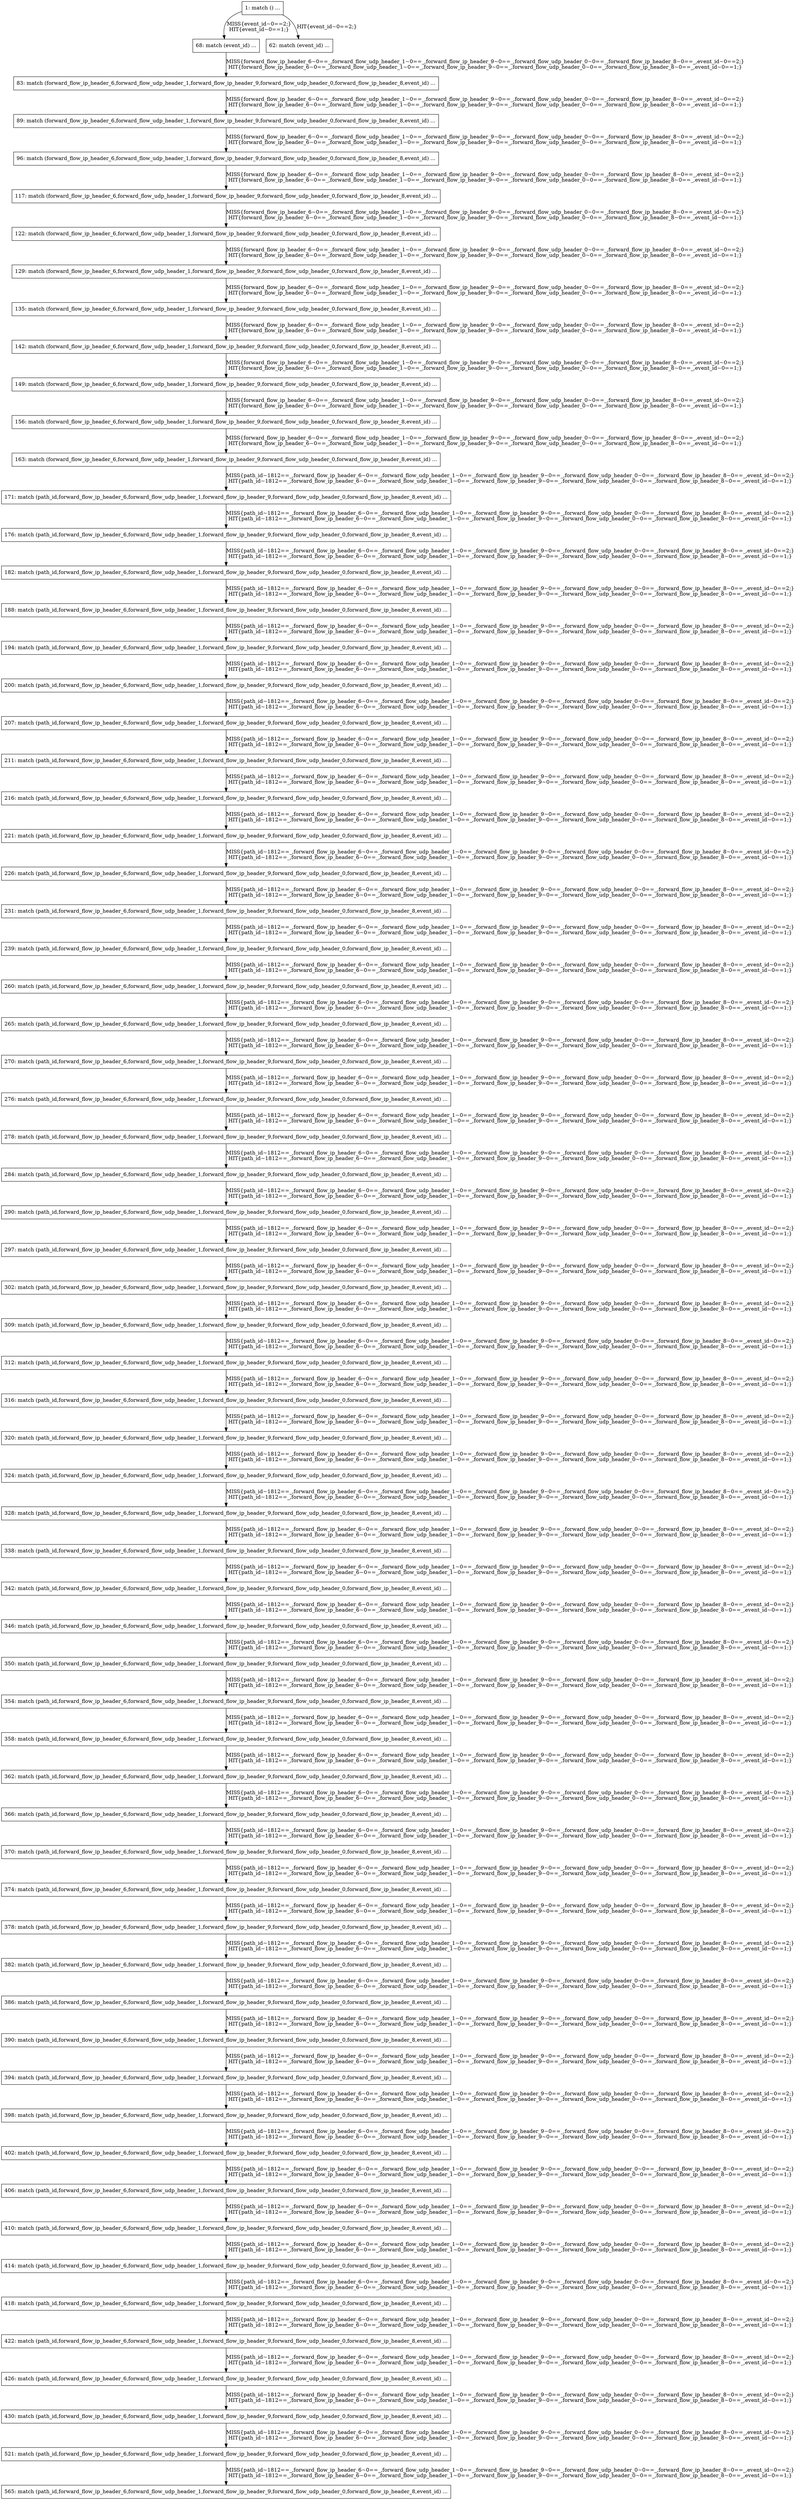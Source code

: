 digraph G {
  "1: match () ...
" [shape=box, ];
  "68: match (event_id) ...
" [shape=box, ];
  "62: match (event_id) ...
" [shape=box, ];
  "96: match (forward_flow_ip_header_6,forward_flow_udp_header_1,forward_flow_ip_header_9,forward_flow_udp_header_0,forward_flow_ip_header_8,event_id) ...
" [
  shape=box, ];
  "129: match (forward_flow_ip_header_6,forward_flow_udp_header_1,forward_flow_ip_header_9,forward_flow_udp_header_0,forward_flow_ip_header_8,event_id) ...
" [
  shape=box, ];
  "135: match (forward_flow_ip_header_6,forward_flow_udp_header_1,forward_flow_ip_header_9,forward_flow_udp_header_0,forward_flow_ip_header_8,event_id) ...
" [
  shape=box, ];
  "142: match (forward_flow_ip_header_6,forward_flow_udp_header_1,forward_flow_ip_header_9,forward_flow_udp_header_0,forward_flow_ip_header_8,event_id) ...
" [
  shape=box, ];
  "149: match (forward_flow_ip_header_6,forward_flow_udp_header_1,forward_flow_ip_header_9,forward_flow_udp_header_0,forward_flow_ip_header_8,event_id) ...
" [
  shape=box, ];
  "156: match (forward_flow_ip_header_6,forward_flow_udp_header_1,forward_flow_ip_header_9,forward_flow_udp_header_0,forward_flow_ip_header_8,event_id) ...
" [
  shape=box, ];
  "163: match (forward_flow_ip_header_6,forward_flow_udp_header_1,forward_flow_ip_header_9,forward_flow_udp_header_0,forward_flow_ip_header_8,event_id) ...
" [
  shape=box, ];
  "122: match (forward_flow_ip_header_6,forward_flow_udp_header_1,forward_flow_ip_header_9,forward_flow_udp_header_0,forward_flow_ip_header_8,event_id) ...
" [
  shape=box, ];
  "89: match (forward_flow_ip_header_6,forward_flow_udp_header_1,forward_flow_ip_header_9,forward_flow_udp_header_0,forward_flow_ip_header_8,event_id) ...
" [
  shape=box, ];
  "117: match (forward_flow_ip_header_6,forward_flow_udp_header_1,forward_flow_ip_header_9,forward_flow_udp_header_0,forward_flow_ip_header_8,event_id) ...
" [
  shape=box, ];
  "83: match (forward_flow_ip_header_6,forward_flow_udp_header_1,forward_flow_ip_header_9,forward_flow_udp_header_0,forward_flow_ip_header_8,event_id) ...
" [
  shape=box, ];
  "278: match (path_id,forward_flow_ip_header_6,forward_flow_udp_header_1,forward_flow_ip_header_9,forward_flow_udp_header_0,forward_flow_ip_header_8,event_id) ...
" [
  shape=box, ];
  "312: match (path_id,forward_flow_ip_header_6,forward_flow_udp_header_1,forward_flow_ip_header_9,forward_flow_udp_header_0,forward_flow_ip_header_8,event_id) ...
" [
  shape=box, ];
  "565: match (path_id,forward_flow_ip_header_6,forward_flow_udp_header_1,forward_flow_ip_header_9,forward_flow_udp_header_0,forward_flow_ip_header_8,event_id) ...
" [
  shape=box, ];
  "239: match (path_id,forward_flow_ip_header_6,forward_flow_udp_header_1,forward_flow_ip_header_9,forward_flow_udp_header_0,forward_flow_ip_header_8,event_id) ...
" [
  shape=box, ];
  "316: match (path_id,forward_flow_ip_header_6,forward_flow_udp_header_1,forward_flow_ip_header_9,forward_flow_udp_header_0,forward_flow_ip_header_8,event_id) ...
" [
  shape=box, ];
  "320: match (path_id,forward_flow_ip_header_6,forward_flow_udp_header_1,forward_flow_ip_header_9,forward_flow_udp_header_0,forward_flow_ip_header_8,event_id) ...
" [
  shape=box, ];
  "362: match (path_id,forward_flow_ip_header_6,forward_flow_udp_header_1,forward_flow_ip_header_9,forward_flow_udp_header_0,forward_flow_ip_header_8,event_id) ...
" [
  shape=box, ];
  "366: match (path_id,forward_flow_ip_header_6,forward_flow_udp_header_1,forward_flow_ip_header_9,forward_flow_udp_header_0,forward_flow_ip_header_8,event_id) ...
" [
  shape=box, ];
  "370: match (path_id,forward_flow_ip_header_6,forward_flow_udp_header_1,forward_flow_ip_header_9,forward_flow_udp_header_0,forward_flow_ip_header_8,event_id) ...
" [
  shape=box, ];
  "374: match (path_id,forward_flow_ip_header_6,forward_flow_udp_header_1,forward_flow_ip_header_9,forward_flow_udp_header_0,forward_flow_ip_header_8,event_id) ...
" [
  shape=box, ];
  "378: match (path_id,forward_flow_ip_header_6,forward_flow_udp_header_1,forward_flow_ip_header_9,forward_flow_udp_header_0,forward_flow_ip_header_8,event_id) ...
" [
  shape=box, ];
  "382: match (path_id,forward_flow_ip_header_6,forward_flow_udp_header_1,forward_flow_ip_header_9,forward_flow_udp_header_0,forward_flow_ip_header_8,event_id) ...
" [
  shape=box, ];
  "386: match (path_id,forward_flow_ip_header_6,forward_flow_udp_header_1,forward_flow_ip_header_9,forward_flow_udp_header_0,forward_flow_ip_header_8,event_id) ...
" [
  shape=box, ];
  "390: match (path_id,forward_flow_ip_header_6,forward_flow_udp_header_1,forward_flow_ip_header_9,forward_flow_udp_header_0,forward_flow_ip_header_8,event_id) ...
" [
  shape=box, ];
  "394: match (path_id,forward_flow_ip_header_6,forward_flow_udp_header_1,forward_flow_ip_header_9,forward_flow_udp_header_0,forward_flow_ip_header_8,event_id) ...
" [
  shape=box, ];
  "398: match (path_id,forward_flow_ip_header_6,forward_flow_udp_header_1,forward_flow_ip_header_9,forward_flow_udp_header_0,forward_flow_ip_header_8,event_id) ...
" [
  shape=box, ];
  "324: match (path_id,forward_flow_ip_header_6,forward_flow_udp_header_1,forward_flow_ip_header_9,forward_flow_udp_header_0,forward_flow_ip_header_8,event_id) ...
" [
  shape=box, ];
  "402: match (path_id,forward_flow_ip_header_6,forward_flow_udp_header_1,forward_flow_ip_header_9,forward_flow_udp_header_0,forward_flow_ip_header_8,event_id) ...
" [
  shape=box, ];
  "406: match (path_id,forward_flow_ip_header_6,forward_flow_udp_header_1,forward_flow_ip_header_9,forward_flow_udp_header_0,forward_flow_ip_header_8,event_id) ...
" [
  shape=box, ];
  "410: match (path_id,forward_flow_ip_header_6,forward_flow_udp_header_1,forward_flow_ip_header_9,forward_flow_udp_header_0,forward_flow_ip_header_8,event_id) ...
" [
  shape=box, ];
  "414: match (path_id,forward_flow_ip_header_6,forward_flow_udp_header_1,forward_flow_ip_header_9,forward_flow_udp_header_0,forward_flow_ip_header_8,event_id) ...
" [
  shape=box, ];
  "418: match (path_id,forward_flow_ip_header_6,forward_flow_udp_header_1,forward_flow_ip_header_9,forward_flow_udp_header_0,forward_flow_ip_header_8,event_id) ...
" [
  shape=box, ];
  "422: match (path_id,forward_flow_ip_header_6,forward_flow_udp_header_1,forward_flow_ip_header_9,forward_flow_udp_header_0,forward_flow_ip_header_8,event_id) ...
" [
  shape=box, ];
  "426: match (path_id,forward_flow_ip_header_6,forward_flow_udp_header_1,forward_flow_ip_header_9,forward_flow_udp_header_0,forward_flow_ip_header_8,event_id) ...
" [
  shape=box, ];
  "430: match (path_id,forward_flow_ip_header_6,forward_flow_udp_header_1,forward_flow_ip_header_9,forward_flow_udp_header_0,forward_flow_ip_header_8,event_id) ...
" [
  shape=box, ];
  "328: match (path_id,forward_flow_ip_header_6,forward_flow_udp_header_1,forward_flow_ip_header_9,forward_flow_udp_header_0,forward_flow_ip_header_8,event_id) ...
" [
  shape=box, ];
  "338: match (path_id,forward_flow_ip_header_6,forward_flow_udp_header_1,forward_flow_ip_header_9,forward_flow_udp_header_0,forward_flow_ip_header_8,event_id) ...
" [
  shape=box, ];
  "342: match (path_id,forward_flow_ip_header_6,forward_flow_udp_header_1,forward_flow_ip_header_9,forward_flow_udp_header_0,forward_flow_ip_header_8,event_id) ...
" [
  shape=box, ];
  "346: match (path_id,forward_flow_ip_header_6,forward_flow_udp_header_1,forward_flow_ip_header_9,forward_flow_udp_header_0,forward_flow_ip_header_8,event_id) ...
" [
  shape=box, ];
  "350: match (path_id,forward_flow_ip_header_6,forward_flow_udp_header_1,forward_flow_ip_header_9,forward_flow_udp_header_0,forward_flow_ip_header_8,event_id) ...
" [
  shape=box, ];
  "354: match (path_id,forward_flow_ip_header_6,forward_flow_udp_header_1,forward_flow_ip_header_9,forward_flow_udp_header_0,forward_flow_ip_header_8,event_id) ...
" [
  shape=box, ];
  "358: match (path_id,forward_flow_ip_header_6,forward_flow_udp_header_1,forward_flow_ip_header_9,forward_flow_udp_header_0,forward_flow_ip_header_8,event_id) ...
" [
  shape=box, ];
  "265: match (path_id,forward_flow_ip_header_6,forward_flow_udp_header_1,forward_flow_ip_header_9,forward_flow_udp_header_0,forward_flow_ip_header_8,event_id) ...
" [
  shape=box, ];
  "284: match (path_id,forward_flow_ip_header_6,forward_flow_udp_header_1,forward_flow_ip_header_9,forward_flow_udp_header_0,forward_flow_ip_header_8,event_id) ...
" [
  shape=box, ];
  "290: match (path_id,forward_flow_ip_header_6,forward_flow_udp_header_1,forward_flow_ip_header_9,forward_flow_udp_header_0,forward_flow_ip_header_8,event_id) ...
" [
  shape=box, ];
  "297: match (path_id,forward_flow_ip_header_6,forward_flow_udp_header_1,forward_flow_ip_header_9,forward_flow_udp_header_0,forward_flow_ip_header_8,event_id) ...
" [
  shape=box, ];
  "302: match (path_id,forward_flow_ip_header_6,forward_flow_udp_header_1,forward_flow_ip_header_9,forward_flow_udp_header_0,forward_flow_ip_header_8,event_id) ...
" [
  shape=box, ];
  "309: match (path_id,forward_flow_ip_header_6,forward_flow_udp_header_1,forward_flow_ip_header_9,forward_flow_udp_header_0,forward_flow_ip_header_8,event_id) ...
" [
  shape=box, ];
  "207: match (path_id,forward_flow_ip_header_6,forward_flow_udp_header_1,forward_flow_ip_header_9,forward_flow_udp_header_0,forward_flow_ip_header_8,event_id) ...
" [
  shape=box, ];
  "211: match (path_id,forward_flow_ip_header_6,forward_flow_udp_header_1,forward_flow_ip_header_9,forward_flow_udp_header_0,forward_flow_ip_header_8,event_id) ...
" [
  shape=box, ];
  "216: match (path_id,forward_flow_ip_header_6,forward_flow_udp_header_1,forward_flow_ip_header_9,forward_flow_udp_header_0,forward_flow_ip_header_8,event_id) ...
" [
  shape=box, ];
  "221: match (path_id,forward_flow_ip_header_6,forward_flow_udp_header_1,forward_flow_ip_header_9,forward_flow_udp_header_0,forward_flow_ip_header_8,event_id) ...
" [
  shape=box, ];
  "226: match (path_id,forward_flow_ip_header_6,forward_flow_udp_header_1,forward_flow_ip_header_9,forward_flow_udp_header_0,forward_flow_ip_header_8,event_id) ...
" [
  shape=box, ];
  "231: match (path_id,forward_flow_ip_header_6,forward_flow_udp_header_1,forward_flow_ip_header_9,forward_flow_udp_header_0,forward_flow_ip_header_8,event_id) ...
" [
  shape=box, ];
  "270: match (path_id,forward_flow_ip_header_6,forward_flow_udp_header_1,forward_flow_ip_header_9,forward_flow_udp_header_0,forward_flow_ip_header_8,event_id) ...
" [
  shape=box, ];
  "276: match (path_id,forward_flow_ip_header_6,forward_flow_udp_header_1,forward_flow_ip_header_9,forward_flow_udp_header_0,forward_flow_ip_header_8,event_id) ...
" [
  shape=box, ];
  "260: match (path_id,forward_flow_ip_header_6,forward_flow_udp_header_1,forward_flow_ip_header_9,forward_flow_udp_header_0,forward_flow_ip_header_8,event_id) ...
" [
  shape=box, ];
  "171: match (path_id,forward_flow_ip_header_6,forward_flow_udp_header_1,forward_flow_ip_header_9,forward_flow_udp_header_0,forward_flow_ip_header_8,event_id) ...
" [
  shape=box, ];
  "176: match (path_id,forward_flow_ip_header_6,forward_flow_udp_header_1,forward_flow_ip_header_9,forward_flow_udp_header_0,forward_flow_ip_header_8,event_id) ...
" [
  shape=box, ];
  "182: match (path_id,forward_flow_ip_header_6,forward_flow_udp_header_1,forward_flow_ip_header_9,forward_flow_udp_header_0,forward_flow_ip_header_8,event_id) ...
" [
  shape=box, ];
  "188: match (path_id,forward_flow_ip_header_6,forward_flow_udp_header_1,forward_flow_ip_header_9,forward_flow_udp_header_0,forward_flow_ip_header_8,event_id) ...
" [
  shape=box, ];
  "194: match (path_id,forward_flow_ip_header_6,forward_flow_udp_header_1,forward_flow_ip_header_9,forward_flow_udp_header_0,forward_flow_ip_header_8,event_id) ...
" [
  shape=box, ];
  "200: match (path_id,forward_flow_ip_header_6,forward_flow_udp_header_1,forward_flow_ip_header_9,forward_flow_udp_header_0,forward_flow_ip_header_8,event_id) ...
" [
  shape=box, ];
  "521: match (path_id,forward_flow_ip_header_6,forward_flow_udp_header_1,forward_flow_ip_header_9,forward_flow_udp_header_0,forward_flow_ip_header_8,event_id) ...
" [
  shape=box, ];
  
  
  "1: match () ...
" -> "68: match (event_id) ...
" [label="MISS{event_id~0==2;}
HIT{event_id~0==1;}",
                                                     ];
  "1: match () ...
" -> "62: match (event_id) ...
" [label="HIT{event_id~0==2;}",
                                                     ];
  "68: match (event_id) ...
" -> "83: match (forward_flow_ip_header_6,forward_flow_udp_header_1,forward_flow_ip_header_9,forward_flow_udp_header_0,forward_flow_ip_header_8,event_id) ...
" [
  label="MISS{forward_flow_ip_header_6~0==_,forward_flow_udp_header_1~0==_,forward_flow_ip_header_9~0==_,forward_flow_udp_header_0~0==_,forward_flow_ip_header_8~0==_,event_id~0==2;}
HIT{forward_flow_ip_header_6~0==_,forward_flow_udp_header_1~0==_,forward_flow_ip_header_9~0==_,forward_flow_udp_header_0~0==_,forward_flow_ip_header_8~0==_,event_id~0==1;}",
  ];
  "96: match (forward_flow_ip_header_6,forward_flow_udp_header_1,forward_flow_ip_header_9,forward_flow_udp_header_0,forward_flow_ip_header_8,event_id) ...
" -> "117: match (forward_flow_ip_header_6,forward_flow_udp_header_1,forward_flow_ip_header_9,forward_flow_udp_header_0,forward_flow_ip_header_8,event_id) ...
" [
  label="MISS{forward_flow_ip_header_6~0==_,forward_flow_udp_header_1~0==_,forward_flow_ip_header_9~0==_,forward_flow_udp_header_0~0==_,forward_flow_ip_header_8~0==_,event_id~0==2;}
HIT{forward_flow_ip_header_6~0==_,forward_flow_udp_header_1~0==_,forward_flow_ip_header_9~0==_,forward_flow_udp_header_0~0==_,forward_flow_ip_header_8~0==_,event_id~0==1;}",
  ];
  "129: match (forward_flow_ip_header_6,forward_flow_udp_header_1,forward_flow_ip_header_9,forward_flow_udp_header_0,forward_flow_ip_header_8,event_id) ...
" -> "135: match (forward_flow_ip_header_6,forward_flow_udp_header_1,forward_flow_ip_header_9,forward_flow_udp_header_0,forward_flow_ip_header_8,event_id) ...
" [
  label="MISS{forward_flow_ip_header_6~0==_,forward_flow_udp_header_1~0==_,forward_flow_ip_header_9~0==_,forward_flow_udp_header_0~0==_,forward_flow_ip_header_8~0==_,event_id~0==2;}
HIT{forward_flow_ip_header_6~0==_,forward_flow_udp_header_1~0==_,forward_flow_ip_header_9~0==_,forward_flow_udp_header_0~0==_,forward_flow_ip_header_8~0==_,event_id~0==1;}",
  ];
  "135: match (forward_flow_ip_header_6,forward_flow_udp_header_1,forward_flow_ip_header_9,forward_flow_udp_header_0,forward_flow_ip_header_8,event_id) ...
" -> "142: match (forward_flow_ip_header_6,forward_flow_udp_header_1,forward_flow_ip_header_9,forward_flow_udp_header_0,forward_flow_ip_header_8,event_id) ...
" [
  label="MISS{forward_flow_ip_header_6~0==_,forward_flow_udp_header_1~0==_,forward_flow_ip_header_9~0==_,forward_flow_udp_header_0~0==_,forward_flow_ip_header_8~0==_,event_id~0==2;}
HIT{forward_flow_ip_header_6~0==_,forward_flow_udp_header_1~0==_,forward_flow_ip_header_9~0==_,forward_flow_udp_header_0~0==_,forward_flow_ip_header_8~0==_,event_id~0==1;}",
  ];
  "142: match (forward_flow_ip_header_6,forward_flow_udp_header_1,forward_flow_ip_header_9,forward_flow_udp_header_0,forward_flow_ip_header_8,event_id) ...
" -> "149: match (forward_flow_ip_header_6,forward_flow_udp_header_1,forward_flow_ip_header_9,forward_flow_udp_header_0,forward_flow_ip_header_8,event_id) ...
" [
  label="MISS{forward_flow_ip_header_6~0==_,forward_flow_udp_header_1~0==_,forward_flow_ip_header_9~0==_,forward_flow_udp_header_0~0==_,forward_flow_ip_header_8~0==_,event_id~0==2;}
HIT{forward_flow_ip_header_6~0==_,forward_flow_udp_header_1~0==_,forward_flow_ip_header_9~0==_,forward_flow_udp_header_0~0==_,forward_flow_ip_header_8~0==_,event_id~0==1;}",
  ];
  "149: match (forward_flow_ip_header_6,forward_flow_udp_header_1,forward_flow_ip_header_9,forward_flow_udp_header_0,forward_flow_ip_header_8,event_id) ...
" -> "156: match (forward_flow_ip_header_6,forward_flow_udp_header_1,forward_flow_ip_header_9,forward_flow_udp_header_0,forward_flow_ip_header_8,event_id) ...
" [
  label="MISS{forward_flow_ip_header_6~0==_,forward_flow_udp_header_1~0==_,forward_flow_ip_header_9~0==_,forward_flow_udp_header_0~0==_,forward_flow_ip_header_8~0==_,event_id~0==2;}
HIT{forward_flow_ip_header_6~0==_,forward_flow_udp_header_1~0==_,forward_flow_ip_header_9~0==_,forward_flow_udp_header_0~0==_,forward_flow_ip_header_8~0==_,event_id~0==1;}",
  ];
  "156: match (forward_flow_ip_header_6,forward_flow_udp_header_1,forward_flow_ip_header_9,forward_flow_udp_header_0,forward_flow_ip_header_8,event_id) ...
" -> "163: match (forward_flow_ip_header_6,forward_flow_udp_header_1,forward_flow_ip_header_9,forward_flow_udp_header_0,forward_flow_ip_header_8,event_id) ...
" [
  label="MISS{forward_flow_ip_header_6~0==_,forward_flow_udp_header_1~0==_,forward_flow_ip_header_9~0==_,forward_flow_udp_header_0~0==_,forward_flow_ip_header_8~0==_,event_id~0==2;}
HIT{forward_flow_ip_header_6~0==_,forward_flow_udp_header_1~0==_,forward_flow_ip_header_9~0==_,forward_flow_udp_header_0~0==_,forward_flow_ip_header_8~0==_,event_id~0==1;}",
  ];
  "163: match (forward_flow_ip_header_6,forward_flow_udp_header_1,forward_flow_ip_header_9,forward_flow_udp_header_0,forward_flow_ip_header_8,event_id) ...
" -> "171: match (path_id,forward_flow_ip_header_6,forward_flow_udp_header_1,forward_flow_ip_header_9,forward_flow_udp_header_0,forward_flow_ip_header_8,event_id) ...
" [
  label="MISS{path_id~1812==_,forward_flow_ip_header_6~0==_,forward_flow_udp_header_1~0==_,forward_flow_ip_header_9~0==_,forward_flow_udp_header_0~0==_,forward_flow_ip_header_8~0==_,event_id~0==2;}
HIT{path_id~1812==_,forward_flow_ip_header_6~0==_,forward_flow_udp_header_1~0==_,forward_flow_ip_header_9~0==_,forward_flow_udp_header_0~0==_,forward_flow_ip_header_8~0==_,event_id~0==1;}",
  ];
  "122: match (forward_flow_ip_header_6,forward_flow_udp_header_1,forward_flow_ip_header_9,forward_flow_udp_header_0,forward_flow_ip_header_8,event_id) ...
" -> "129: match (forward_flow_ip_header_6,forward_flow_udp_header_1,forward_flow_ip_header_9,forward_flow_udp_header_0,forward_flow_ip_header_8,event_id) ...
" [
  label="MISS{forward_flow_ip_header_6~0==_,forward_flow_udp_header_1~0==_,forward_flow_ip_header_9~0==_,forward_flow_udp_header_0~0==_,forward_flow_ip_header_8~0==_,event_id~0==2;}
HIT{forward_flow_ip_header_6~0==_,forward_flow_udp_header_1~0==_,forward_flow_ip_header_9~0==_,forward_flow_udp_header_0~0==_,forward_flow_ip_header_8~0==_,event_id~0==1;}",
  ];
  "89: match (forward_flow_ip_header_6,forward_flow_udp_header_1,forward_flow_ip_header_9,forward_flow_udp_header_0,forward_flow_ip_header_8,event_id) ...
" -> "96: match (forward_flow_ip_header_6,forward_flow_udp_header_1,forward_flow_ip_header_9,forward_flow_udp_header_0,forward_flow_ip_header_8,event_id) ...
" [
  label="MISS{forward_flow_ip_header_6~0==_,forward_flow_udp_header_1~0==_,forward_flow_ip_header_9~0==_,forward_flow_udp_header_0~0==_,forward_flow_ip_header_8~0==_,event_id~0==2;}
HIT{forward_flow_ip_header_6~0==_,forward_flow_udp_header_1~0==_,forward_flow_ip_header_9~0==_,forward_flow_udp_header_0~0==_,forward_flow_ip_header_8~0==_,event_id~0==1;}",
  ];
  "117: match (forward_flow_ip_header_6,forward_flow_udp_header_1,forward_flow_ip_header_9,forward_flow_udp_header_0,forward_flow_ip_header_8,event_id) ...
" -> "122: match (forward_flow_ip_header_6,forward_flow_udp_header_1,forward_flow_ip_header_9,forward_flow_udp_header_0,forward_flow_ip_header_8,event_id) ...
" [
  label="MISS{forward_flow_ip_header_6~0==_,forward_flow_udp_header_1~0==_,forward_flow_ip_header_9~0==_,forward_flow_udp_header_0~0==_,forward_flow_ip_header_8~0==_,event_id~0==2;}
HIT{forward_flow_ip_header_6~0==_,forward_flow_udp_header_1~0==_,forward_flow_ip_header_9~0==_,forward_flow_udp_header_0~0==_,forward_flow_ip_header_8~0==_,event_id~0==1;}",
  ];
  "83: match (forward_flow_ip_header_6,forward_flow_udp_header_1,forward_flow_ip_header_9,forward_flow_udp_header_0,forward_flow_ip_header_8,event_id) ...
" -> "89: match (forward_flow_ip_header_6,forward_flow_udp_header_1,forward_flow_ip_header_9,forward_flow_udp_header_0,forward_flow_ip_header_8,event_id) ...
" [
  label="MISS{forward_flow_ip_header_6~0==_,forward_flow_udp_header_1~0==_,forward_flow_ip_header_9~0==_,forward_flow_udp_header_0~0==_,forward_flow_ip_header_8~0==_,event_id~0==2;}
HIT{forward_flow_ip_header_6~0==_,forward_flow_udp_header_1~0==_,forward_flow_ip_header_9~0==_,forward_flow_udp_header_0~0==_,forward_flow_ip_header_8~0==_,event_id~0==1;}",
  ];
  "278: match (path_id,forward_flow_ip_header_6,forward_flow_udp_header_1,forward_flow_ip_header_9,forward_flow_udp_header_0,forward_flow_ip_header_8,event_id) ...
" -> "284: match (path_id,forward_flow_ip_header_6,forward_flow_udp_header_1,forward_flow_ip_header_9,forward_flow_udp_header_0,forward_flow_ip_header_8,event_id) ...
" [
  label="MISS{path_id~1812==_,forward_flow_ip_header_6~0==_,forward_flow_udp_header_1~0==_,forward_flow_ip_header_9~0==_,forward_flow_udp_header_0~0==_,forward_flow_ip_header_8~0==_,event_id~0==2;}
HIT{path_id~1812==_,forward_flow_ip_header_6~0==_,forward_flow_udp_header_1~0==_,forward_flow_ip_header_9~0==_,forward_flow_udp_header_0~0==_,forward_flow_ip_header_8~0==_,event_id~0==1;}",
  ];
  "312: match (path_id,forward_flow_ip_header_6,forward_flow_udp_header_1,forward_flow_ip_header_9,forward_flow_udp_header_0,forward_flow_ip_header_8,event_id) ...
" -> "316: match (path_id,forward_flow_ip_header_6,forward_flow_udp_header_1,forward_flow_ip_header_9,forward_flow_udp_header_0,forward_flow_ip_header_8,event_id) ...
" [
  label="MISS{path_id~1812==_,forward_flow_ip_header_6~0==_,forward_flow_udp_header_1~0==_,forward_flow_ip_header_9~0==_,forward_flow_udp_header_0~0==_,forward_flow_ip_header_8~0==_,event_id~0==2;}
HIT{path_id~1812==_,forward_flow_ip_header_6~0==_,forward_flow_udp_header_1~0==_,forward_flow_ip_header_9~0==_,forward_flow_udp_header_0~0==_,forward_flow_ip_header_8~0==_,event_id~0==1;}",
  ];
  "239: match (path_id,forward_flow_ip_header_6,forward_flow_udp_header_1,forward_flow_ip_header_9,forward_flow_udp_header_0,forward_flow_ip_header_8,event_id) ...
" -> "260: match (path_id,forward_flow_ip_header_6,forward_flow_udp_header_1,forward_flow_ip_header_9,forward_flow_udp_header_0,forward_flow_ip_header_8,event_id) ...
" [
  label="MISS{path_id~1812==_,forward_flow_ip_header_6~0==_,forward_flow_udp_header_1~0==_,forward_flow_ip_header_9~0==_,forward_flow_udp_header_0~0==_,forward_flow_ip_header_8~0==_,event_id~0==2;}
HIT{path_id~1812==_,forward_flow_ip_header_6~0==_,forward_flow_udp_header_1~0==_,forward_flow_ip_header_9~0==_,forward_flow_udp_header_0~0==_,forward_flow_ip_header_8~0==_,event_id~0==1;}",
  ];
  "316: match (path_id,forward_flow_ip_header_6,forward_flow_udp_header_1,forward_flow_ip_header_9,forward_flow_udp_header_0,forward_flow_ip_header_8,event_id) ...
" -> "320: match (path_id,forward_flow_ip_header_6,forward_flow_udp_header_1,forward_flow_ip_header_9,forward_flow_udp_header_0,forward_flow_ip_header_8,event_id) ...
" [
  label="MISS{path_id~1812==_,forward_flow_ip_header_6~0==_,forward_flow_udp_header_1~0==_,forward_flow_ip_header_9~0==_,forward_flow_udp_header_0~0==_,forward_flow_ip_header_8~0==_,event_id~0==2;}
HIT{path_id~1812==_,forward_flow_ip_header_6~0==_,forward_flow_udp_header_1~0==_,forward_flow_ip_header_9~0==_,forward_flow_udp_header_0~0==_,forward_flow_ip_header_8~0==_,event_id~0==1;}",
  ];
  "320: match (path_id,forward_flow_ip_header_6,forward_flow_udp_header_1,forward_flow_ip_header_9,forward_flow_udp_header_0,forward_flow_ip_header_8,event_id) ...
" -> "324: match (path_id,forward_flow_ip_header_6,forward_flow_udp_header_1,forward_flow_ip_header_9,forward_flow_udp_header_0,forward_flow_ip_header_8,event_id) ...
" [
  label="MISS{path_id~1812==_,forward_flow_ip_header_6~0==_,forward_flow_udp_header_1~0==_,forward_flow_ip_header_9~0==_,forward_flow_udp_header_0~0==_,forward_flow_ip_header_8~0==_,event_id~0==2;}
HIT{path_id~1812==_,forward_flow_ip_header_6~0==_,forward_flow_udp_header_1~0==_,forward_flow_ip_header_9~0==_,forward_flow_udp_header_0~0==_,forward_flow_ip_header_8~0==_,event_id~0==1;}",
  ];
  "362: match (path_id,forward_flow_ip_header_6,forward_flow_udp_header_1,forward_flow_ip_header_9,forward_flow_udp_header_0,forward_flow_ip_header_8,event_id) ...
" -> "366: match (path_id,forward_flow_ip_header_6,forward_flow_udp_header_1,forward_flow_ip_header_9,forward_flow_udp_header_0,forward_flow_ip_header_8,event_id) ...
" [
  label="MISS{path_id~1812==_,forward_flow_ip_header_6~0==_,forward_flow_udp_header_1~0==_,forward_flow_ip_header_9~0==_,forward_flow_udp_header_0~0==_,forward_flow_ip_header_8~0==_,event_id~0==2;}
HIT{path_id~1812==_,forward_flow_ip_header_6~0==_,forward_flow_udp_header_1~0==_,forward_flow_ip_header_9~0==_,forward_flow_udp_header_0~0==_,forward_flow_ip_header_8~0==_,event_id~0==1;}",
  ];
  "366: match (path_id,forward_flow_ip_header_6,forward_flow_udp_header_1,forward_flow_ip_header_9,forward_flow_udp_header_0,forward_flow_ip_header_8,event_id) ...
" -> "370: match (path_id,forward_flow_ip_header_6,forward_flow_udp_header_1,forward_flow_ip_header_9,forward_flow_udp_header_0,forward_flow_ip_header_8,event_id) ...
" [
  label="MISS{path_id~1812==_,forward_flow_ip_header_6~0==_,forward_flow_udp_header_1~0==_,forward_flow_ip_header_9~0==_,forward_flow_udp_header_0~0==_,forward_flow_ip_header_8~0==_,event_id~0==2;}
HIT{path_id~1812==_,forward_flow_ip_header_6~0==_,forward_flow_udp_header_1~0==_,forward_flow_ip_header_9~0==_,forward_flow_udp_header_0~0==_,forward_flow_ip_header_8~0==_,event_id~0==1;}",
  ];
  "370: match (path_id,forward_flow_ip_header_6,forward_flow_udp_header_1,forward_flow_ip_header_9,forward_flow_udp_header_0,forward_flow_ip_header_8,event_id) ...
" -> "374: match (path_id,forward_flow_ip_header_6,forward_flow_udp_header_1,forward_flow_ip_header_9,forward_flow_udp_header_0,forward_flow_ip_header_8,event_id) ...
" [
  label="MISS{path_id~1812==_,forward_flow_ip_header_6~0==_,forward_flow_udp_header_1~0==_,forward_flow_ip_header_9~0==_,forward_flow_udp_header_0~0==_,forward_flow_ip_header_8~0==_,event_id~0==2;}
HIT{path_id~1812==_,forward_flow_ip_header_6~0==_,forward_flow_udp_header_1~0==_,forward_flow_ip_header_9~0==_,forward_flow_udp_header_0~0==_,forward_flow_ip_header_8~0==_,event_id~0==1;}",
  ];
  "374: match (path_id,forward_flow_ip_header_6,forward_flow_udp_header_1,forward_flow_ip_header_9,forward_flow_udp_header_0,forward_flow_ip_header_8,event_id) ...
" -> "378: match (path_id,forward_flow_ip_header_6,forward_flow_udp_header_1,forward_flow_ip_header_9,forward_flow_udp_header_0,forward_flow_ip_header_8,event_id) ...
" [
  label="MISS{path_id~1812==_,forward_flow_ip_header_6~0==_,forward_flow_udp_header_1~0==_,forward_flow_ip_header_9~0==_,forward_flow_udp_header_0~0==_,forward_flow_ip_header_8~0==_,event_id~0==2;}
HIT{path_id~1812==_,forward_flow_ip_header_6~0==_,forward_flow_udp_header_1~0==_,forward_flow_ip_header_9~0==_,forward_flow_udp_header_0~0==_,forward_flow_ip_header_8~0==_,event_id~0==1;}",
  ];
  "378: match (path_id,forward_flow_ip_header_6,forward_flow_udp_header_1,forward_flow_ip_header_9,forward_flow_udp_header_0,forward_flow_ip_header_8,event_id) ...
" -> "382: match (path_id,forward_flow_ip_header_6,forward_flow_udp_header_1,forward_flow_ip_header_9,forward_flow_udp_header_0,forward_flow_ip_header_8,event_id) ...
" [
  label="MISS{path_id~1812==_,forward_flow_ip_header_6~0==_,forward_flow_udp_header_1~0==_,forward_flow_ip_header_9~0==_,forward_flow_udp_header_0~0==_,forward_flow_ip_header_8~0==_,event_id~0==2;}
HIT{path_id~1812==_,forward_flow_ip_header_6~0==_,forward_flow_udp_header_1~0==_,forward_flow_ip_header_9~0==_,forward_flow_udp_header_0~0==_,forward_flow_ip_header_8~0==_,event_id~0==1;}",
  ];
  "382: match (path_id,forward_flow_ip_header_6,forward_flow_udp_header_1,forward_flow_ip_header_9,forward_flow_udp_header_0,forward_flow_ip_header_8,event_id) ...
" -> "386: match (path_id,forward_flow_ip_header_6,forward_flow_udp_header_1,forward_flow_ip_header_9,forward_flow_udp_header_0,forward_flow_ip_header_8,event_id) ...
" [
  label="MISS{path_id~1812==_,forward_flow_ip_header_6~0==_,forward_flow_udp_header_1~0==_,forward_flow_ip_header_9~0==_,forward_flow_udp_header_0~0==_,forward_flow_ip_header_8~0==_,event_id~0==2;}
HIT{path_id~1812==_,forward_flow_ip_header_6~0==_,forward_flow_udp_header_1~0==_,forward_flow_ip_header_9~0==_,forward_flow_udp_header_0~0==_,forward_flow_ip_header_8~0==_,event_id~0==1;}",
  ];
  "386: match (path_id,forward_flow_ip_header_6,forward_flow_udp_header_1,forward_flow_ip_header_9,forward_flow_udp_header_0,forward_flow_ip_header_8,event_id) ...
" -> "390: match (path_id,forward_flow_ip_header_6,forward_flow_udp_header_1,forward_flow_ip_header_9,forward_flow_udp_header_0,forward_flow_ip_header_8,event_id) ...
" [
  label="MISS{path_id~1812==_,forward_flow_ip_header_6~0==_,forward_flow_udp_header_1~0==_,forward_flow_ip_header_9~0==_,forward_flow_udp_header_0~0==_,forward_flow_ip_header_8~0==_,event_id~0==2;}
HIT{path_id~1812==_,forward_flow_ip_header_6~0==_,forward_flow_udp_header_1~0==_,forward_flow_ip_header_9~0==_,forward_flow_udp_header_0~0==_,forward_flow_ip_header_8~0==_,event_id~0==1;}",
  ];
  "390: match (path_id,forward_flow_ip_header_6,forward_flow_udp_header_1,forward_flow_ip_header_9,forward_flow_udp_header_0,forward_flow_ip_header_8,event_id) ...
" -> "394: match (path_id,forward_flow_ip_header_6,forward_flow_udp_header_1,forward_flow_ip_header_9,forward_flow_udp_header_0,forward_flow_ip_header_8,event_id) ...
" [
  label="MISS{path_id~1812==_,forward_flow_ip_header_6~0==_,forward_flow_udp_header_1~0==_,forward_flow_ip_header_9~0==_,forward_flow_udp_header_0~0==_,forward_flow_ip_header_8~0==_,event_id~0==2;}
HIT{path_id~1812==_,forward_flow_ip_header_6~0==_,forward_flow_udp_header_1~0==_,forward_flow_ip_header_9~0==_,forward_flow_udp_header_0~0==_,forward_flow_ip_header_8~0==_,event_id~0==1;}",
  ];
  "394: match (path_id,forward_flow_ip_header_6,forward_flow_udp_header_1,forward_flow_ip_header_9,forward_flow_udp_header_0,forward_flow_ip_header_8,event_id) ...
" -> "398: match (path_id,forward_flow_ip_header_6,forward_flow_udp_header_1,forward_flow_ip_header_9,forward_flow_udp_header_0,forward_flow_ip_header_8,event_id) ...
" [
  label="MISS{path_id~1812==_,forward_flow_ip_header_6~0==_,forward_flow_udp_header_1~0==_,forward_flow_ip_header_9~0==_,forward_flow_udp_header_0~0==_,forward_flow_ip_header_8~0==_,event_id~0==2;}
HIT{path_id~1812==_,forward_flow_ip_header_6~0==_,forward_flow_udp_header_1~0==_,forward_flow_ip_header_9~0==_,forward_flow_udp_header_0~0==_,forward_flow_ip_header_8~0==_,event_id~0==1;}",
  ];
  "398: match (path_id,forward_flow_ip_header_6,forward_flow_udp_header_1,forward_flow_ip_header_9,forward_flow_udp_header_0,forward_flow_ip_header_8,event_id) ...
" -> "402: match (path_id,forward_flow_ip_header_6,forward_flow_udp_header_1,forward_flow_ip_header_9,forward_flow_udp_header_0,forward_flow_ip_header_8,event_id) ...
" [
  label="MISS{path_id~1812==_,forward_flow_ip_header_6~0==_,forward_flow_udp_header_1~0==_,forward_flow_ip_header_9~0==_,forward_flow_udp_header_0~0==_,forward_flow_ip_header_8~0==_,event_id~0==2;}
HIT{path_id~1812==_,forward_flow_ip_header_6~0==_,forward_flow_udp_header_1~0==_,forward_flow_ip_header_9~0==_,forward_flow_udp_header_0~0==_,forward_flow_ip_header_8~0==_,event_id~0==1;}",
  ];
  "324: match (path_id,forward_flow_ip_header_6,forward_flow_udp_header_1,forward_flow_ip_header_9,forward_flow_udp_header_0,forward_flow_ip_header_8,event_id) ...
" -> "328: match (path_id,forward_flow_ip_header_6,forward_flow_udp_header_1,forward_flow_ip_header_9,forward_flow_udp_header_0,forward_flow_ip_header_8,event_id) ...
" [
  label="MISS{path_id~1812==_,forward_flow_ip_header_6~0==_,forward_flow_udp_header_1~0==_,forward_flow_ip_header_9~0==_,forward_flow_udp_header_0~0==_,forward_flow_ip_header_8~0==_,event_id~0==2;}
HIT{path_id~1812==_,forward_flow_ip_header_6~0==_,forward_flow_udp_header_1~0==_,forward_flow_ip_header_9~0==_,forward_flow_udp_header_0~0==_,forward_flow_ip_header_8~0==_,event_id~0==1;}",
  ];
  "402: match (path_id,forward_flow_ip_header_6,forward_flow_udp_header_1,forward_flow_ip_header_9,forward_flow_udp_header_0,forward_flow_ip_header_8,event_id) ...
" -> "406: match (path_id,forward_flow_ip_header_6,forward_flow_udp_header_1,forward_flow_ip_header_9,forward_flow_udp_header_0,forward_flow_ip_header_8,event_id) ...
" [
  label="MISS{path_id~1812==_,forward_flow_ip_header_6~0==_,forward_flow_udp_header_1~0==_,forward_flow_ip_header_9~0==_,forward_flow_udp_header_0~0==_,forward_flow_ip_header_8~0==_,event_id~0==2;}
HIT{path_id~1812==_,forward_flow_ip_header_6~0==_,forward_flow_udp_header_1~0==_,forward_flow_ip_header_9~0==_,forward_flow_udp_header_0~0==_,forward_flow_ip_header_8~0==_,event_id~0==1;}",
  ];
  "406: match (path_id,forward_flow_ip_header_6,forward_flow_udp_header_1,forward_flow_ip_header_9,forward_flow_udp_header_0,forward_flow_ip_header_8,event_id) ...
" -> "410: match (path_id,forward_flow_ip_header_6,forward_flow_udp_header_1,forward_flow_ip_header_9,forward_flow_udp_header_0,forward_flow_ip_header_8,event_id) ...
" [
  label="MISS{path_id~1812==_,forward_flow_ip_header_6~0==_,forward_flow_udp_header_1~0==_,forward_flow_ip_header_9~0==_,forward_flow_udp_header_0~0==_,forward_flow_ip_header_8~0==_,event_id~0==2;}
HIT{path_id~1812==_,forward_flow_ip_header_6~0==_,forward_flow_udp_header_1~0==_,forward_flow_ip_header_9~0==_,forward_flow_udp_header_0~0==_,forward_flow_ip_header_8~0==_,event_id~0==1;}",
  ];
  "410: match (path_id,forward_flow_ip_header_6,forward_flow_udp_header_1,forward_flow_ip_header_9,forward_flow_udp_header_0,forward_flow_ip_header_8,event_id) ...
" -> "414: match (path_id,forward_flow_ip_header_6,forward_flow_udp_header_1,forward_flow_ip_header_9,forward_flow_udp_header_0,forward_flow_ip_header_8,event_id) ...
" [
  label="MISS{path_id~1812==_,forward_flow_ip_header_6~0==_,forward_flow_udp_header_1~0==_,forward_flow_ip_header_9~0==_,forward_flow_udp_header_0~0==_,forward_flow_ip_header_8~0==_,event_id~0==2;}
HIT{path_id~1812==_,forward_flow_ip_header_6~0==_,forward_flow_udp_header_1~0==_,forward_flow_ip_header_9~0==_,forward_flow_udp_header_0~0==_,forward_flow_ip_header_8~0==_,event_id~0==1;}",
  ];
  "414: match (path_id,forward_flow_ip_header_6,forward_flow_udp_header_1,forward_flow_ip_header_9,forward_flow_udp_header_0,forward_flow_ip_header_8,event_id) ...
" -> "418: match (path_id,forward_flow_ip_header_6,forward_flow_udp_header_1,forward_flow_ip_header_9,forward_flow_udp_header_0,forward_flow_ip_header_8,event_id) ...
" [
  label="MISS{path_id~1812==_,forward_flow_ip_header_6~0==_,forward_flow_udp_header_1~0==_,forward_flow_ip_header_9~0==_,forward_flow_udp_header_0~0==_,forward_flow_ip_header_8~0==_,event_id~0==2;}
HIT{path_id~1812==_,forward_flow_ip_header_6~0==_,forward_flow_udp_header_1~0==_,forward_flow_ip_header_9~0==_,forward_flow_udp_header_0~0==_,forward_flow_ip_header_8~0==_,event_id~0==1;}",
  ];
  "418: match (path_id,forward_flow_ip_header_6,forward_flow_udp_header_1,forward_flow_ip_header_9,forward_flow_udp_header_0,forward_flow_ip_header_8,event_id) ...
" -> "422: match (path_id,forward_flow_ip_header_6,forward_flow_udp_header_1,forward_flow_ip_header_9,forward_flow_udp_header_0,forward_flow_ip_header_8,event_id) ...
" [
  label="MISS{path_id~1812==_,forward_flow_ip_header_6~0==_,forward_flow_udp_header_1~0==_,forward_flow_ip_header_9~0==_,forward_flow_udp_header_0~0==_,forward_flow_ip_header_8~0==_,event_id~0==2;}
HIT{path_id~1812==_,forward_flow_ip_header_6~0==_,forward_flow_udp_header_1~0==_,forward_flow_ip_header_9~0==_,forward_flow_udp_header_0~0==_,forward_flow_ip_header_8~0==_,event_id~0==1;}",
  ];
  "422: match (path_id,forward_flow_ip_header_6,forward_flow_udp_header_1,forward_flow_ip_header_9,forward_flow_udp_header_0,forward_flow_ip_header_8,event_id) ...
" -> "426: match (path_id,forward_flow_ip_header_6,forward_flow_udp_header_1,forward_flow_ip_header_9,forward_flow_udp_header_0,forward_flow_ip_header_8,event_id) ...
" [
  label="MISS{path_id~1812==_,forward_flow_ip_header_6~0==_,forward_flow_udp_header_1~0==_,forward_flow_ip_header_9~0==_,forward_flow_udp_header_0~0==_,forward_flow_ip_header_8~0==_,event_id~0==2;}
HIT{path_id~1812==_,forward_flow_ip_header_6~0==_,forward_flow_udp_header_1~0==_,forward_flow_ip_header_9~0==_,forward_flow_udp_header_0~0==_,forward_flow_ip_header_8~0==_,event_id~0==1;}",
  ];
  "426: match (path_id,forward_flow_ip_header_6,forward_flow_udp_header_1,forward_flow_ip_header_9,forward_flow_udp_header_0,forward_flow_ip_header_8,event_id) ...
" -> "430: match (path_id,forward_flow_ip_header_6,forward_flow_udp_header_1,forward_flow_ip_header_9,forward_flow_udp_header_0,forward_flow_ip_header_8,event_id) ...
" [
  label="MISS{path_id~1812==_,forward_flow_ip_header_6~0==_,forward_flow_udp_header_1~0==_,forward_flow_ip_header_9~0==_,forward_flow_udp_header_0~0==_,forward_flow_ip_header_8~0==_,event_id~0==2;}
HIT{path_id~1812==_,forward_flow_ip_header_6~0==_,forward_flow_udp_header_1~0==_,forward_flow_ip_header_9~0==_,forward_flow_udp_header_0~0==_,forward_flow_ip_header_8~0==_,event_id~0==1;}",
  ];
  "430: match (path_id,forward_flow_ip_header_6,forward_flow_udp_header_1,forward_flow_ip_header_9,forward_flow_udp_header_0,forward_flow_ip_header_8,event_id) ...
" -> "521: match (path_id,forward_flow_ip_header_6,forward_flow_udp_header_1,forward_flow_ip_header_9,forward_flow_udp_header_0,forward_flow_ip_header_8,event_id) ...
" [
  label="MISS{path_id~1812==_,forward_flow_ip_header_6~0==_,forward_flow_udp_header_1~0==_,forward_flow_ip_header_9~0==_,forward_flow_udp_header_0~0==_,forward_flow_ip_header_8~0==_,event_id~0==2;}
HIT{path_id~1812==_,forward_flow_ip_header_6~0==_,forward_flow_udp_header_1~0==_,forward_flow_ip_header_9~0==_,forward_flow_udp_header_0~0==_,forward_flow_ip_header_8~0==_,event_id~0==1;}",
  ];
  "328: match (path_id,forward_flow_ip_header_6,forward_flow_udp_header_1,forward_flow_ip_header_9,forward_flow_udp_header_0,forward_flow_ip_header_8,event_id) ...
" -> "338: match (path_id,forward_flow_ip_header_6,forward_flow_udp_header_1,forward_flow_ip_header_9,forward_flow_udp_header_0,forward_flow_ip_header_8,event_id) ...
" [
  label="MISS{path_id~1812==_,forward_flow_ip_header_6~0==_,forward_flow_udp_header_1~0==_,forward_flow_ip_header_9~0==_,forward_flow_udp_header_0~0==_,forward_flow_ip_header_8~0==_,event_id~0==2;}
HIT{path_id~1812==_,forward_flow_ip_header_6~0==_,forward_flow_udp_header_1~0==_,forward_flow_ip_header_9~0==_,forward_flow_udp_header_0~0==_,forward_flow_ip_header_8~0==_,event_id~0==1;}",
  ];
  "338: match (path_id,forward_flow_ip_header_6,forward_flow_udp_header_1,forward_flow_ip_header_9,forward_flow_udp_header_0,forward_flow_ip_header_8,event_id) ...
" -> "342: match (path_id,forward_flow_ip_header_6,forward_flow_udp_header_1,forward_flow_ip_header_9,forward_flow_udp_header_0,forward_flow_ip_header_8,event_id) ...
" [
  label="MISS{path_id~1812==_,forward_flow_ip_header_6~0==_,forward_flow_udp_header_1~0==_,forward_flow_ip_header_9~0==_,forward_flow_udp_header_0~0==_,forward_flow_ip_header_8~0==_,event_id~0==2;}
HIT{path_id~1812==_,forward_flow_ip_header_6~0==_,forward_flow_udp_header_1~0==_,forward_flow_ip_header_9~0==_,forward_flow_udp_header_0~0==_,forward_flow_ip_header_8~0==_,event_id~0==1;}",
  ];
  "342: match (path_id,forward_flow_ip_header_6,forward_flow_udp_header_1,forward_flow_ip_header_9,forward_flow_udp_header_0,forward_flow_ip_header_8,event_id) ...
" -> "346: match (path_id,forward_flow_ip_header_6,forward_flow_udp_header_1,forward_flow_ip_header_9,forward_flow_udp_header_0,forward_flow_ip_header_8,event_id) ...
" [
  label="MISS{path_id~1812==_,forward_flow_ip_header_6~0==_,forward_flow_udp_header_1~0==_,forward_flow_ip_header_9~0==_,forward_flow_udp_header_0~0==_,forward_flow_ip_header_8~0==_,event_id~0==2;}
HIT{path_id~1812==_,forward_flow_ip_header_6~0==_,forward_flow_udp_header_1~0==_,forward_flow_ip_header_9~0==_,forward_flow_udp_header_0~0==_,forward_flow_ip_header_8~0==_,event_id~0==1;}",
  ];
  "346: match (path_id,forward_flow_ip_header_6,forward_flow_udp_header_1,forward_flow_ip_header_9,forward_flow_udp_header_0,forward_flow_ip_header_8,event_id) ...
" -> "350: match (path_id,forward_flow_ip_header_6,forward_flow_udp_header_1,forward_flow_ip_header_9,forward_flow_udp_header_0,forward_flow_ip_header_8,event_id) ...
" [
  label="MISS{path_id~1812==_,forward_flow_ip_header_6~0==_,forward_flow_udp_header_1~0==_,forward_flow_ip_header_9~0==_,forward_flow_udp_header_0~0==_,forward_flow_ip_header_8~0==_,event_id~0==2;}
HIT{path_id~1812==_,forward_flow_ip_header_6~0==_,forward_flow_udp_header_1~0==_,forward_flow_ip_header_9~0==_,forward_flow_udp_header_0~0==_,forward_flow_ip_header_8~0==_,event_id~0==1;}",
  ];
  "350: match (path_id,forward_flow_ip_header_6,forward_flow_udp_header_1,forward_flow_ip_header_9,forward_flow_udp_header_0,forward_flow_ip_header_8,event_id) ...
" -> "354: match (path_id,forward_flow_ip_header_6,forward_flow_udp_header_1,forward_flow_ip_header_9,forward_flow_udp_header_0,forward_flow_ip_header_8,event_id) ...
" [
  label="MISS{path_id~1812==_,forward_flow_ip_header_6~0==_,forward_flow_udp_header_1~0==_,forward_flow_ip_header_9~0==_,forward_flow_udp_header_0~0==_,forward_flow_ip_header_8~0==_,event_id~0==2;}
HIT{path_id~1812==_,forward_flow_ip_header_6~0==_,forward_flow_udp_header_1~0==_,forward_flow_ip_header_9~0==_,forward_flow_udp_header_0~0==_,forward_flow_ip_header_8~0==_,event_id~0==1;}",
  ];
  "354: match (path_id,forward_flow_ip_header_6,forward_flow_udp_header_1,forward_flow_ip_header_9,forward_flow_udp_header_0,forward_flow_ip_header_8,event_id) ...
" -> "358: match (path_id,forward_flow_ip_header_6,forward_flow_udp_header_1,forward_flow_ip_header_9,forward_flow_udp_header_0,forward_flow_ip_header_8,event_id) ...
" [
  label="MISS{path_id~1812==_,forward_flow_ip_header_6~0==_,forward_flow_udp_header_1~0==_,forward_flow_ip_header_9~0==_,forward_flow_udp_header_0~0==_,forward_flow_ip_header_8~0==_,event_id~0==2;}
HIT{path_id~1812==_,forward_flow_ip_header_6~0==_,forward_flow_udp_header_1~0==_,forward_flow_ip_header_9~0==_,forward_flow_udp_header_0~0==_,forward_flow_ip_header_8~0==_,event_id~0==1;}",
  ];
  "358: match (path_id,forward_flow_ip_header_6,forward_flow_udp_header_1,forward_flow_ip_header_9,forward_flow_udp_header_0,forward_flow_ip_header_8,event_id) ...
" -> "362: match (path_id,forward_flow_ip_header_6,forward_flow_udp_header_1,forward_flow_ip_header_9,forward_flow_udp_header_0,forward_flow_ip_header_8,event_id) ...
" [
  label="MISS{path_id~1812==_,forward_flow_ip_header_6~0==_,forward_flow_udp_header_1~0==_,forward_flow_ip_header_9~0==_,forward_flow_udp_header_0~0==_,forward_flow_ip_header_8~0==_,event_id~0==2;}
HIT{path_id~1812==_,forward_flow_ip_header_6~0==_,forward_flow_udp_header_1~0==_,forward_flow_ip_header_9~0==_,forward_flow_udp_header_0~0==_,forward_flow_ip_header_8~0==_,event_id~0==1;}",
  ];
  "265: match (path_id,forward_flow_ip_header_6,forward_flow_udp_header_1,forward_flow_ip_header_9,forward_flow_udp_header_0,forward_flow_ip_header_8,event_id) ...
" -> "270: match (path_id,forward_flow_ip_header_6,forward_flow_udp_header_1,forward_flow_ip_header_9,forward_flow_udp_header_0,forward_flow_ip_header_8,event_id) ...
" [
  label="MISS{path_id~1812==_,forward_flow_ip_header_6~0==_,forward_flow_udp_header_1~0==_,forward_flow_ip_header_9~0==_,forward_flow_udp_header_0~0==_,forward_flow_ip_header_8~0==_,event_id~0==2;}
HIT{path_id~1812==_,forward_flow_ip_header_6~0==_,forward_flow_udp_header_1~0==_,forward_flow_ip_header_9~0==_,forward_flow_udp_header_0~0==_,forward_flow_ip_header_8~0==_,event_id~0==1;}",
  ];
  "284: match (path_id,forward_flow_ip_header_6,forward_flow_udp_header_1,forward_flow_ip_header_9,forward_flow_udp_header_0,forward_flow_ip_header_8,event_id) ...
" -> "290: match (path_id,forward_flow_ip_header_6,forward_flow_udp_header_1,forward_flow_ip_header_9,forward_flow_udp_header_0,forward_flow_ip_header_8,event_id) ...
" [
  label="MISS{path_id~1812==_,forward_flow_ip_header_6~0==_,forward_flow_udp_header_1~0==_,forward_flow_ip_header_9~0==_,forward_flow_udp_header_0~0==_,forward_flow_ip_header_8~0==_,event_id~0==2;}
HIT{path_id~1812==_,forward_flow_ip_header_6~0==_,forward_flow_udp_header_1~0==_,forward_flow_ip_header_9~0==_,forward_flow_udp_header_0~0==_,forward_flow_ip_header_8~0==_,event_id~0==1;}",
  ];
  "290: match (path_id,forward_flow_ip_header_6,forward_flow_udp_header_1,forward_flow_ip_header_9,forward_flow_udp_header_0,forward_flow_ip_header_8,event_id) ...
" -> "297: match (path_id,forward_flow_ip_header_6,forward_flow_udp_header_1,forward_flow_ip_header_9,forward_flow_udp_header_0,forward_flow_ip_header_8,event_id) ...
" [
  label="MISS{path_id~1812==_,forward_flow_ip_header_6~0==_,forward_flow_udp_header_1~0==_,forward_flow_ip_header_9~0==_,forward_flow_udp_header_0~0==_,forward_flow_ip_header_8~0==_,event_id~0==2;}
HIT{path_id~1812==_,forward_flow_ip_header_6~0==_,forward_flow_udp_header_1~0==_,forward_flow_ip_header_9~0==_,forward_flow_udp_header_0~0==_,forward_flow_ip_header_8~0==_,event_id~0==1;}",
  ];
  "297: match (path_id,forward_flow_ip_header_6,forward_flow_udp_header_1,forward_flow_ip_header_9,forward_flow_udp_header_0,forward_flow_ip_header_8,event_id) ...
" -> "302: match (path_id,forward_flow_ip_header_6,forward_flow_udp_header_1,forward_flow_ip_header_9,forward_flow_udp_header_0,forward_flow_ip_header_8,event_id) ...
" [
  label="MISS{path_id~1812==_,forward_flow_ip_header_6~0==_,forward_flow_udp_header_1~0==_,forward_flow_ip_header_9~0==_,forward_flow_udp_header_0~0==_,forward_flow_ip_header_8~0==_,event_id~0==2;}
HIT{path_id~1812==_,forward_flow_ip_header_6~0==_,forward_flow_udp_header_1~0==_,forward_flow_ip_header_9~0==_,forward_flow_udp_header_0~0==_,forward_flow_ip_header_8~0==_,event_id~0==1;}",
  ];
  "302: match (path_id,forward_flow_ip_header_6,forward_flow_udp_header_1,forward_flow_ip_header_9,forward_flow_udp_header_0,forward_flow_ip_header_8,event_id) ...
" -> "309: match (path_id,forward_flow_ip_header_6,forward_flow_udp_header_1,forward_flow_ip_header_9,forward_flow_udp_header_0,forward_flow_ip_header_8,event_id) ...
" [
  label="MISS{path_id~1812==_,forward_flow_ip_header_6~0==_,forward_flow_udp_header_1~0==_,forward_flow_ip_header_9~0==_,forward_flow_udp_header_0~0==_,forward_flow_ip_header_8~0==_,event_id~0==2;}
HIT{path_id~1812==_,forward_flow_ip_header_6~0==_,forward_flow_udp_header_1~0==_,forward_flow_ip_header_9~0==_,forward_flow_udp_header_0~0==_,forward_flow_ip_header_8~0==_,event_id~0==1;}",
  ];
  "309: match (path_id,forward_flow_ip_header_6,forward_flow_udp_header_1,forward_flow_ip_header_9,forward_flow_udp_header_0,forward_flow_ip_header_8,event_id) ...
" -> "312: match (path_id,forward_flow_ip_header_6,forward_flow_udp_header_1,forward_flow_ip_header_9,forward_flow_udp_header_0,forward_flow_ip_header_8,event_id) ...
" [
  label="MISS{path_id~1812==_,forward_flow_ip_header_6~0==_,forward_flow_udp_header_1~0==_,forward_flow_ip_header_9~0==_,forward_flow_udp_header_0~0==_,forward_flow_ip_header_8~0==_,event_id~0==2;}
HIT{path_id~1812==_,forward_flow_ip_header_6~0==_,forward_flow_udp_header_1~0==_,forward_flow_ip_header_9~0==_,forward_flow_udp_header_0~0==_,forward_flow_ip_header_8~0==_,event_id~0==1;}",
  ];
  "207: match (path_id,forward_flow_ip_header_6,forward_flow_udp_header_1,forward_flow_ip_header_9,forward_flow_udp_header_0,forward_flow_ip_header_8,event_id) ...
" -> "211: match (path_id,forward_flow_ip_header_6,forward_flow_udp_header_1,forward_flow_ip_header_9,forward_flow_udp_header_0,forward_flow_ip_header_8,event_id) ...
" [
  label="MISS{path_id~1812==_,forward_flow_ip_header_6~0==_,forward_flow_udp_header_1~0==_,forward_flow_ip_header_9~0==_,forward_flow_udp_header_0~0==_,forward_flow_ip_header_8~0==_,event_id~0==2;}
HIT{path_id~1812==_,forward_flow_ip_header_6~0==_,forward_flow_udp_header_1~0==_,forward_flow_ip_header_9~0==_,forward_flow_udp_header_0~0==_,forward_flow_ip_header_8~0==_,event_id~0==1;}",
  ];
  "211: match (path_id,forward_flow_ip_header_6,forward_flow_udp_header_1,forward_flow_ip_header_9,forward_flow_udp_header_0,forward_flow_ip_header_8,event_id) ...
" -> "216: match (path_id,forward_flow_ip_header_6,forward_flow_udp_header_1,forward_flow_ip_header_9,forward_flow_udp_header_0,forward_flow_ip_header_8,event_id) ...
" [
  label="MISS{path_id~1812==_,forward_flow_ip_header_6~0==_,forward_flow_udp_header_1~0==_,forward_flow_ip_header_9~0==_,forward_flow_udp_header_0~0==_,forward_flow_ip_header_8~0==_,event_id~0==2;}
HIT{path_id~1812==_,forward_flow_ip_header_6~0==_,forward_flow_udp_header_1~0==_,forward_flow_ip_header_9~0==_,forward_flow_udp_header_0~0==_,forward_flow_ip_header_8~0==_,event_id~0==1;}",
  ];
  "216: match (path_id,forward_flow_ip_header_6,forward_flow_udp_header_1,forward_flow_ip_header_9,forward_flow_udp_header_0,forward_flow_ip_header_8,event_id) ...
" -> "221: match (path_id,forward_flow_ip_header_6,forward_flow_udp_header_1,forward_flow_ip_header_9,forward_flow_udp_header_0,forward_flow_ip_header_8,event_id) ...
" [
  label="MISS{path_id~1812==_,forward_flow_ip_header_6~0==_,forward_flow_udp_header_1~0==_,forward_flow_ip_header_9~0==_,forward_flow_udp_header_0~0==_,forward_flow_ip_header_8~0==_,event_id~0==2;}
HIT{path_id~1812==_,forward_flow_ip_header_6~0==_,forward_flow_udp_header_1~0==_,forward_flow_ip_header_9~0==_,forward_flow_udp_header_0~0==_,forward_flow_ip_header_8~0==_,event_id~0==1;}",
  ];
  "221: match (path_id,forward_flow_ip_header_6,forward_flow_udp_header_1,forward_flow_ip_header_9,forward_flow_udp_header_0,forward_flow_ip_header_8,event_id) ...
" -> "226: match (path_id,forward_flow_ip_header_6,forward_flow_udp_header_1,forward_flow_ip_header_9,forward_flow_udp_header_0,forward_flow_ip_header_8,event_id) ...
" [
  label="MISS{path_id~1812==_,forward_flow_ip_header_6~0==_,forward_flow_udp_header_1~0==_,forward_flow_ip_header_9~0==_,forward_flow_udp_header_0~0==_,forward_flow_ip_header_8~0==_,event_id~0==2;}
HIT{path_id~1812==_,forward_flow_ip_header_6~0==_,forward_flow_udp_header_1~0==_,forward_flow_ip_header_9~0==_,forward_flow_udp_header_0~0==_,forward_flow_ip_header_8~0==_,event_id~0==1;}",
  ];
  "226: match (path_id,forward_flow_ip_header_6,forward_flow_udp_header_1,forward_flow_ip_header_9,forward_flow_udp_header_0,forward_flow_ip_header_8,event_id) ...
" -> "231: match (path_id,forward_flow_ip_header_6,forward_flow_udp_header_1,forward_flow_ip_header_9,forward_flow_udp_header_0,forward_flow_ip_header_8,event_id) ...
" [
  label="MISS{path_id~1812==_,forward_flow_ip_header_6~0==_,forward_flow_udp_header_1~0==_,forward_flow_ip_header_9~0==_,forward_flow_udp_header_0~0==_,forward_flow_ip_header_8~0==_,event_id~0==2;}
HIT{path_id~1812==_,forward_flow_ip_header_6~0==_,forward_flow_udp_header_1~0==_,forward_flow_ip_header_9~0==_,forward_flow_udp_header_0~0==_,forward_flow_ip_header_8~0==_,event_id~0==1;}",
  ];
  "231: match (path_id,forward_flow_ip_header_6,forward_flow_udp_header_1,forward_flow_ip_header_9,forward_flow_udp_header_0,forward_flow_ip_header_8,event_id) ...
" -> "239: match (path_id,forward_flow_ip_header_6,forward_flow_udp_header_1,forward_flow_ip_header_9,forward_flow_udp_header_0,forward_flow_ip_header_8,event_id) ...
" [
  label="MISS{path_id~1812==_,forward_flow_ip_header_6~0==_,forward_flow_udp_header_1~0==_,forward_flow_ip_header_9~0==_,forward_flow_udp_header_0~0==_,forward_flow_ip_header_8~0==_,event_id~0==2;}
HIT{path_id~1812==_,forward_flow_ip_header_6~0==_,forward_flow_udp_header_1~0==_,forward_flow_ip_header_9~0==_,forward_flow_udp_header_0~0==_,forward_flow_ip_header_8~0==_,event_id~0==1;}",
  ];
  "270: match (path_id,forward_flow_ip_header_6,forward_flow_udp_header_1,forward_flow_ip_header_9,forward_flow_udp_header_0,forward_flow_ip_header_8,event_id) ...
" -> "276: match (path_id,forward_flow_ip_header_6,forward_flow_udp_header_1,forward_flow_ip_header_9,forward_flow_udp_header_0,forward_flow_ip_header_8,event_id) ...
" [
  label="MISS{path_id~1812==_,forward_flow_ip_header_6~0==_,forward_flow_udp_header_1~0==_,forward_flow_ip_header_9~0==_,forward_flow_udp_header_0~0==_,forward_flow_ip_header_8~0==_,event_id~0==2;}
HIT{path_id~1812==_,forward_flow_ip_header_6~0==_,forward_flow_udp_header_1~0==_,forward_flow_ip_header_9~0==_,forward_flow_udp_header_0~0==_,forward_flow_ip_header_8~0==_,event_id~0==1;}",
  ];
  "276: match (path_id,forward_flow_ip_header_6,forward_flow_udp_header_1,forward_flow_ip_header_9,forward_flow_udp_header_0,forward_flow_ip_header_8,event_id) ...
" -> "278: match (path_id,forward_flow_ip_header_6,forward_flow_udp_header_1,forward_flow_ip_header_9,forward_flow_udp_header_0,forward_flow_ip_header_8,event_id) ...
" [
  label="MISS{path_id~1812==_,forward_flow_ip_header_6~0==_,forward_flow_udp_header_1~0==_,forward_flow_ip_header_9~0==_,forward_flow_udp_header_0~0==_,forward_flow_ip_header_8~0==_,event_id~0==2;}
HIT{path_id~1812==_,forward_flow_ip_header_6~0==_,forward_flow_udp_header_1~0==_,forward_flow_ip_header_9~0==_,forward_flow_udp_header_0~0==_,forward_flow_ip_header_8~0==_,event_id~0==1;}",
  ];
  "260: match (path_id,forward_flow_ip_header_6,forward_flow_udp_header_1,forward_flow_ip_header_9,forward_flow_udp_header_0,forward_flow_ip_header_8,event_id) ...
" -> "265: match (path_id,forward_flow_ip_header_6,forward_flow_udp_header_1,forward_flow_ip_header_9,forward_flow_udp_header_0,forward_flow_ip_header_8,event_id) ...
" [
  label="MISS{path_id~1812==_,forward_flow_ip_header_6~0==_,forward_flow_udp_header_1~0==_,forward_flow_ip_header_9~0==_,forward_flow_udp_header_0~0==_,forward_flow_ip_header_8~0==_,event_id~0==2;}
HIT{path_id~1812==_,forward_flow_ip_header_6~0==_,forward_flow_udp_header_1~0==_,forward_flow_ip_header_9~0==_,forward_flow_udp_header_0~0==_,forward_flow_ip_header_8~0==_,event_id~0==1;}",
  ];
  "171: match (path_id,forward_flow_ip_header_6,forward_flow_udp_header_1,forward_flow_ip_header_9,forward_flow_udp_header_0,forward_flow_ip_header_8,event_id) ...
" -> "176: match (path_id,forward_flow_ip_header_6,forward_flow_udp_header_1,forward_flow_ip_header_9,forward_flow_udp_header_0,forward_flow_ip_header_8,event_id) ...
" [
  label="MISS{path_id~1812==_,forward_flow_ip_header_6~0==_,forward_flow_udp_header_1~0==_,forward_flow_ip_header_9~0==_,forward_flow_udp_header_0~0==_,forward_flow_ip_header_8~0==_,event_id~0==2;}
HIT{path_id~1812==_,forward_flow_ip_header_6~0==_,forward_flow_udp_header_1~0==_,forward_flow_ip_header_9~0==_,forward_flow_udp_header_0~0==_,forward_flow_ip_header_8~0==_,event_id~0==1;}",
  ];
  "176: match (path_id,forward_flow_ip_header_6,forward_flow_udp_header_1,forward_flow_ip_header_9,forward_flow_udp_header_0,forward_flow_ip_header_8,event_id) ...
" -> "182: match (path_id,forward_flow_ip_header_6,forward_flow_udp_header_1,forward_flow_ip_header_9,forward_flow_udp_header_0,forward_flow_ip_header_8,event_id) ...
" [
  label="MISS{path_id~1812==_,forward_flow_ip_header_6~0==_,forward_flow_udp_header_1~0==_,forward_flow_ip_header_9~0==_,forward_flow_udp_header_0~0==_,forward_flow_ip_header_8~0==_,event_id~0==2;}
HIT{path_id~1812==_,forward_flow_ip_header_6~0==_,forward_flow_udp_header_1~0==_,forward_flow_ip_header_9~0==_,forward_flow_udp_header_0~0==_,forward_flow_ip_header_8~0==_,event_id~0==1;}",
  ];
  "182: match (path_id,forward_flow_ip_header_6,forward_flow_udp_header_1,forward_flow_ip_header_9,forward_flow_udp_header_0,forward_flow_ip_header_8,event_id) ...
" -> "188: match (path_id,forward_flow_ip_header_6,forward_flow_udp_header_1,forward_flow_ip_header_9,forward_flow_udp_header_0,forward_flow_ip_header_8,event_id) ...
" [
  label="MISS{path_id~1812==_,forward_flow_ip_header_6~0==_,forward_flow_udp_header_1~0==_,forward_flow_ip_header_9~0==_,forward_flow_udp_header_0~0==_,forward_flow_ip_header_8~0==_,event_id~0==2;}
HIT{path_id~1812==_,forward_flow_ip_header_6~0==_,forward_flow_udp_header_1~0==_,forward_flow_ip_header_9~0==_,forward_flow_udp_header_0~0==_,forward_flow_ip_header_8~0==_,event_id~0==1;}",
  ];
  "188: match (path_id,forward_flow_ip_header_6,forward_flow_udp_header_1,forward_flow_ip_header_9,forward_flow_udp_header_0,forward_flow_ip_header_8,event_id) ...
" -> "194: match (path_id,forward_flow_ip_header_6,forward_flow_udp_header_1,forward_flow_ip_header_9,forward_flow_udp_header_0,forward_flow_ip_header_8,event_id) ...
" [
  label="MISS{path_id~1812==_,forward_flow_ip_header_6~0==_,forward_flow_udp_header_1~0==_,forward_flow_ip_header_9~0==_,forward_flow_udp_header_0~0==_,forward_flow_ip_header_8~0==_,event_id~0==2;}
HIT{path_id~1812==_,forward_flow_ip_header_6~0==_,forward_flow_udp_header_1~0==_,forward_flow_ip_header_9~0==_,forward_flow_udp_header_0~0==_,forward_flow_ip_header_8~0==_,event_id~0==1;}",
  ];
  "194: match (path_id,forward_flow_ip_header_6,forward_flow_udp_header_1,forward_flow_ip_header_9,forward_flow_udp_header_0,forward_flow_ip_header_8,event_id) ...
" -> "200: match (path_id,forward_flow_ip_header_6,forward_flow_udp_header_1,forward_flow_ip_header_9,forward_flow_udp_header_0,forward_flow_ip_header_8,event_id) ...
" [
  label="MISS{path_id~1812==_,forward_flow_ip_header_6~0==_,forward_flow_udp_header_1~0==_,forward_flow_ip_header_9~0==_,forward_flow_udp_header_0~0==_,forward_flow_ip_header_8~0==_,event_id~0==2;}
HIT{path_id~1812==_,forward_flow_ip_header_6~0==_,forward_flow_udp_header_1~0==_,forward_flow_ip_header_9~0==_,forward_flow_udp_header_0~0==_,forward_flow_ip_header_8~0==_,event_id~0==1;}",
  ];
  "200: match (path_id,forward_flow_ip_header_6,forward_flow_udp_header_1,forward_flow_ip_header_9,forward_flow_udp_header_0,forward_flow_ip_header_8,event_id) ...
" -> "207: match (path_id,forward_flow_ip_header_6,forward_flow_udp_header_1,forward_flow_ip_header_9,forward_flow_udp_header_0,forward_flow_ip_header_8,event_id) ...
" [
  label="MISS{path_id~1812==_,forward_flow_ip_header_6~0==_,forward_flow_udp_header_1~0==_,forward_flow_ip_header_9~0==_,forward_flow_udp_header_0~0==_,forward_flow_ip_header_8~0==_,event_id~0==2;}
HIT{path_id~1812==_,forward_flow_ip_header_6~0==_,forward_flow_udp_header_1~0==_,forward_flow_ip_header_9~0==_,forward_flow_udp_header_0~0==_,forward_flow_ip_header_8~0==_,event_id~0==1;}",
  ];
  "521: match (path_id,forward_flow_ip_header_6,forward_flow_udp_header_1,forward_flow_ip_header_9,forward_flow_udp_header_0,forward_flow_ip_header_8,event_id) ...
" -> "565: match (path_id,forward_flow_ip_header_6,forward_flow_udp_header_1,forward_flow_ip_header_9,forward_flow_udp_header_0,forward_flow_ip_header_8,event_id) ...
" [
  label="MISS{path_id~1812==_,forward_flow_ip_header_6~0==_,forward_flow_udp_header_1~0==_,forward_flow_ip_header_9~0==_,forward_flow_udp_header_0~0==_,forward_flow_ip_header_8~0==_,event_id~0==2;}
HIT{path_id~1812==_,forward_flow_ip_header_6~0==_,forward_flow_udp_header_1~0==_,forward_flow_ip_header_9~0==_,forward_flow_udp_header_0~0==_,forward_flow_ip_header_8~0==_,event_id~0==1;}",
  ];
  
  }